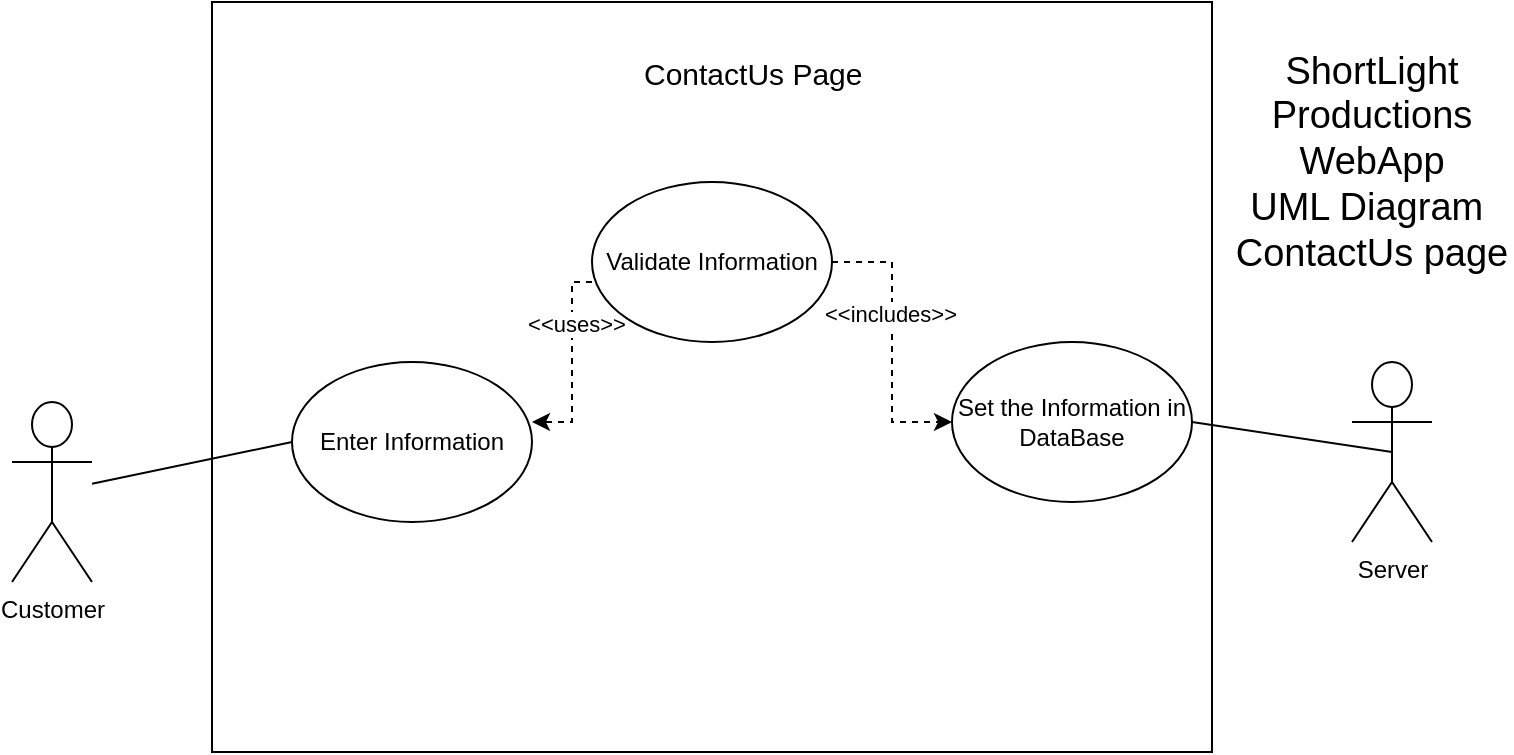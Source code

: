<mxfile version="16.6.3" type="github"><diagram id="H4xcU96FZHfNkhtdcYPa" name="Page-1"><mxGraphModel dx="1422" dy="794" grid="1" gridSize="10" guides="1" tooltips="1" connect="1" arrows="1" fold="1" page="1" pageScale="1" pageWidth="850" pageHeight="1100" math="0" shadow="0"><root><mxCell id="0"/><mxCell id="1" parent="0"/><mxCell id="ohsh2nER0qJixp6zJcsD-1" value="" style="rounded=0;whiteSpace=wrap;html=1;" parent="1" vertex="1"><mxGeometry x="150" y="110" width="500" height="375" as="geometry"/></mxCell><mxCell id="ohsh2nER0qJixp6zJcsD-2" value="Customer" style="shape=umlActor;verticalLabelPosition=bottom;verticalAlign=top;html=1;outlineConnect=0;" parent="1" vertex="1"><mxGeometry x="50" y="310" width="40" height="90" as="geometry"/></mxCell><mxCell id="ohsh2nER0qJixp6zJcsD-4" value="Server" style="shape=umlActor;verticalLabelPosition=bottom;verticalAlign=top;html=1;outlineConnect=0;" parent="1" vertex="1"><mxGeometry x="720" y="290" width="40" height="90" as="geometry"/></mxCell><mxCell id="ohsh2nER0qJixp6zJcsD-5" value="ContactUs Page" style="text;strokeColor=none;fillColor=none;align=left;verticalAlign=middle;spacingLeft=4;spacingRight=4;overflow=hidden;points=[[0,0.5],[1,0.5]];portConstraint=eastwest;rotatable=0;fontSize=15;" parent="1" vertex="1"><mxGeometry x="360" y="130" width="140" height="30" as="geometry"/></mxCell><mxCell id="cwm1NHK5oDM95cFDHdOf-5" style="edgeStyle=orthogonalEdgeStyle;rounded=0;orthogonalLoop=1;jettySize=auto;html=1;exitX=1;exitY=0.5;exitDx=0;exitDy=0;entryX=0;entryY=0.5;entryDx=0;entryDy=0;dashed=1;" edge="1" parent="1" source="cwm1NHK5oDM95cFDHdOf-1" target="cwm1NHK5oDM95cFDHdOf-2"><mxGeometry relative="1" as="geometry"/></mxCell><mxCell id="cwm1NHK5oDM95cFDHdOf-6" value="&amp;lt;&amp;lt;includes&amp;gt;&amp;gt;" style="edgeLabel;html=1;align=center;verticalAlign=middle;resizable=0;points=[];" vertex="1" connectable="0" parent="cwm1NHK5oDM95cFDHdOf-5"><mxGeometry x="-0.2" y="-1" relative="1" as="geometry"><mxPoint as="offset"/></mxGeometry></mxCell><mxCell id="cwm1NHK5oDM95cFDHdOf-14" style="edgeStyle=orthogonalEdgeStyle;rounded=0;orthogonalLoop=1;jettySize=auto;html=1;dashed=1;" edge="1" parent="1"><mxGeometry relative="1" as="geometry"><mxPoint x="340" y="250" as="sourcePoint"/><mxPoint x="310" y="320" as="targetPoint"/><Array as="points"><mxPoint x="330" y="250"/><mxPoint x="330" y="320"/></Array></mxGeometry></mxCell><mxCell id="cwm1NHK5oDM95cFDHdOf-15" value="&amp;lt;&amp;lt;uses&amp;gt;&amp;gt;" style="edgeLabel;html=1;align=center;verticalAlign=middle;resizable=0;points=[];" vertex="1" connectable="0" parent="cwm1NHK5oDM95cFDHdOf-14"><mxGeometry x="-0.383" y="2" relative="1" as="geometry"><mxPoint as="offset"/></mxGeometry></mxCell><mxCell id="cwm1NHK5oDM95cFDHdOf-1" value="Validate Information" style="ellipse;whiteSpace=wrap;html=1;" vertex="1" parent="1"><mxGeometry x="340" y="200" width="120" height="80" as="geometry"/></mxCell><mxCell id="cwm1NHK5oDM95cFDHdOf-2" value="Set the Information in DataBase" style="ellipse;whiteSpace=wrap;html=1;" vertex="1" parent="1"><mxGeometry x="520" y="280" width="120" height="80" as="geometry"/></mxCell><mxCell id="cwm1NHK5oDM95cFDHdOf-3" value="" style="endArrow=none;html=1;rounded=0;entryX=0;entryY=0.5;entryDx=0;entryDy=0;" edge="1" parent="1" source="ohsh2nER0qJixp6zJcsD-2" target="cwm1NHK5oDM95cFDHdOf-13"><mxGeometry width="50" height="50" relative="1" as="geometry"><mxPoint x="400" y="420" as="sourcePoint"/><mxPoint x="450" y="370" as="targetPoint"/></mxGeometry></mxCell><mxCell id="cwm1NHK5oDM95cFDHdOf-4" value="" style="endArrow=none;html=1;rounded=0;exitX=1;exitY=0.5;exitDx=0;exitDy=0;entryX=0.5;entryY=0.5;entryDx=0;entryDy=0;entryPerimeter=0;" edge="1" parent="1" source="cwm1NHK5oDM95cFDHdOf-2" target="ohsh2nER0qJixp6zJcsD-4"><mxGeometry width="50" height="50" relative="1" as="geometry"><mxPoint x="740" y="390" as="sourcePoint"/><mxPoint x="790" y="340" as="targetPoint"/></mxGeometry></mxCell><mxCell id="cwm1NHK5oDM95cFDHdOf-13" value="Enter Information" style="ellipse;whiteSpace=wrap;html=1;" vertex="1" parent="1"><mxGeometry x="190" y="290" width="120" height="80" as="geometry"/></mxCell><mxCell id="cwm1NHK5oDM95cFDHdOf-16" value="&lt;font style=&quot;font-size: 19px&quot;&gt;ShortLight Productions&lt;br&gt;WebApp&lt;br&gt;UML Diagram&amp;nbsp;&lt;br&gt;ContactUs page&lt;/font&gt;" style="text;html=1;strokeColor=none;fillColor=none;align=center;verticalAlign=middle;whiteSpace=wrap;rounded=0;" vertex="1" parent="1"><mxGeometry x="660" y="150" width="140" height="80" as="geometry"/></mxCell></root></mxGraphModel></diagram></mxfile>